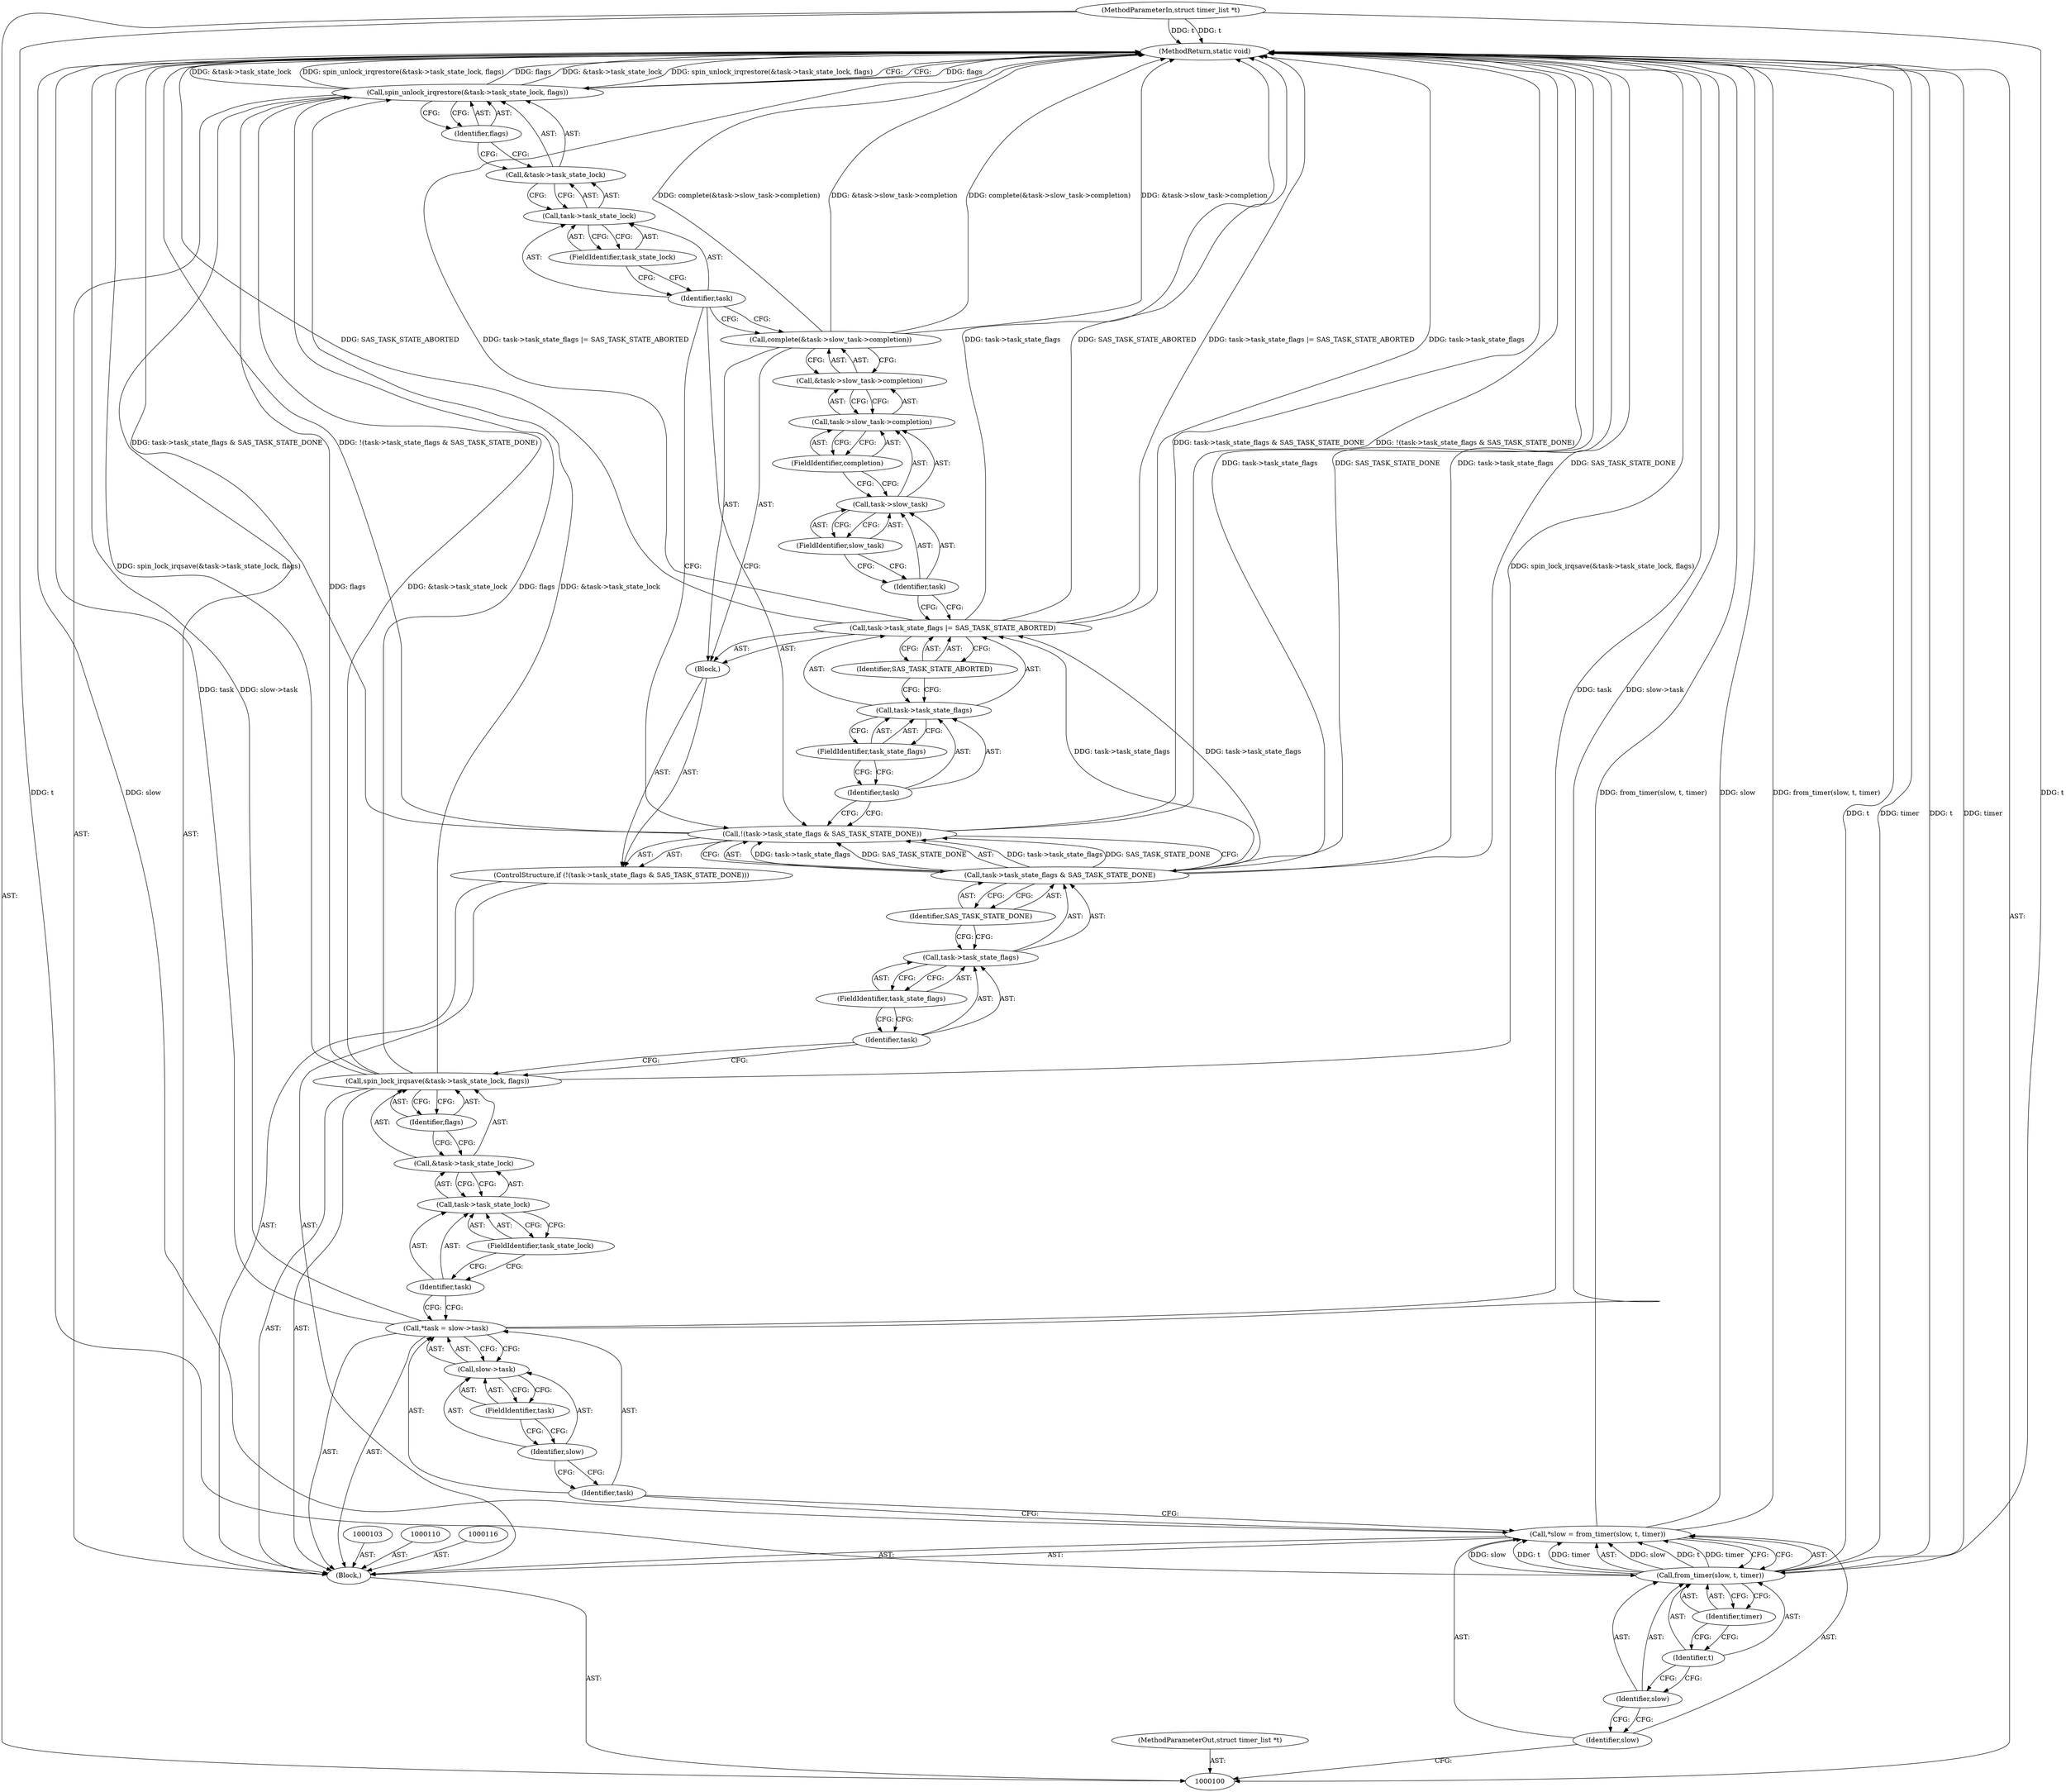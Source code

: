 digraph "0_linux_b90cd6f2b905905fb42671009dc0e27c310a16ae_0" {
"1000149" [label="(MethodReturn,static void)"];
"1000101" [label="(MethodParameterIn,struct timer_list *t)"];
"1000206" [label="(MethodParameterOut,struct timer_list *t)"];
"1000137" [label="(Call,&task->slow_task->completion)"];
"1000138" [label="(Call,task->slow_task->completion)"];
"1000139" [label="(Call,task->slow_task)"];
"1000140" [label="(Identifier,task)"];
"1000141" [label="(FieldIdentifier,slow_task)"];
"1000136" [label="(Call,complete(&task->slow_task->completion))"];
"1000142" [label="(FieldIdentifier,completion)"];
"1000143" [label="(Call,spin_unlock_irqrestore(&task->task_state_lock, flags))"];
"1000144" [label="(Call,&task->task_state_lock)"];
"1000145" [label="(Call,task->task_state_lock)"];
"1000146" [label="(Identifier,task)"];
"1000147" [label="(FieldIdentifier,task_state_lock)"];
"1000148" [label="(Identifier,flags)"];
"1000102" [label="(Block,)"];
"1000104" [label="(Call,*slow = from_timer(slow, t, timer))"];
"1000105" [label="(Identifier,slow)"];
"1000106" [label="(Call,from_timer(slow, t, timer))"];
"1000107" [label="(Identifier,slow)"];
"1000108" [label="(Identifier,t)"];
"1000109" [label="(Identifier,timer)"];
"1000111" [label="(Call,*task = slow->task)"];
"1000112" [label="(Identifier,task)"];
"1000113" [label="(Call,slow->task)"];
"1000114" [label="(Identifier,slow)"];
"1000115" [label="(FieldIdentifier,task)"];
"1000117" [label="(Call,spin_lock_irqsave(&task->task_state_lock, flags))"];
"1000118" [label="(Call,&task->task_state_lock)"];
"1000119" [label="(Call,task->task_state_lock)"];
"1000120" [label="(Identifier,task)"];
"1000121" [label="(FieldIdentifier,task_state_lock)"];
"1000122" [label="(Identifier,flags)"];
"1000123" [label="(ControlStructure,if (!(task->task_state_flags & SAS_TASK_STATE_DONE)))"];
"1000128" [label="(FieldIdentifier,task_state_flags)"];
"1000129" [label="(Identifier,SAS_TASK_STATE_DONE)"];
"1000124" [label="(Call,!(task->task_state_flags & SAS_TASK_STATE_DONE))"];
"1000130" [label="(Block,)"];
"1000125" [label="(Call,task->task_state_flags & SAS_TASK_STATE_DONE)"];
"1000126" [label="(Call,task->task_state_flags)"];
"1000127" [label="(Identifier,task)"];
"1000135" [label="(Identifier,SAS_TASK_STATE_ABORTED)"];
"1000131" [label="(Call,task->task_state_flags |= SAS_TASK_STATE_ABORTED)"];
"1000132" [label="(Call,task->task_state_flags)"];
"1000133" [label="(Identifier,task)"];
"1000134" [label="(FieldIdentifier,task_state_flags)"];
"1000149" -> "1000100"  [label="AST: "];
"1000149" -> "1000143"  [label="CFG: "];
"1000117" -> "1000149"  [label="DDG: spin_lock_irqsave(&task->task_state_lock, flags)"];
"1000125" -> "1000149"  [label="DDG: task->task_state_flags"];
"1000125" -> "1000149"  [label="DDG: SAS_TASK_STATE_DONE"];
"1000124" -> "1000149"  [label="DDG: task->task_state_flags & SAS_TASK_STATE_DONE"];
"1000124" -> "1000149"  [label="DDG: !(task->task_state_flags & SAS_TASK_STATE_DONE)"];
"1000106" -> "1000149"  [label="DDG: t"];
"1000106" -> "1000149"  [label="DDG: timer"];
"1000104" -> "1000149"  [label="DDG: slow"];
"1000104" -> "1000149"  [label="DDG: from_timer(slow, t, timer)"];
"1000131" -> "1000149"  [label="DDG: task->task_state_flags"];
"1000131" -> "1000149"  [label="DDG: SAS_TASK_STATE_ABORTED"];
"1000131" -> "1000149"  [label="DDG: task->task_state_flags |= SAS_TASK_STATE_ABORTED"];
"1000143" -> "1000149"  [label="DDG: flags"];
"1000143" -> "1000149"  [label="DDG: &task->task_state_lock"];
"1000143" -> "1000149"  [label="DDG: spin_unlock_irqrestore(&task->task_state_lock, flags)"];
"1000111" -> "1000149"  [label="DDG: task"];
"1000111" -> "1000149"  [label="DDG: slow->task"];
"1000101" -> "1000149"  [label="DDG: t"];
"1000136" -> "1000149"  [label="DDG: complete(&task->slow_task->completion)"];
"1000136" -> "1000149"  [label="DDG: &task->slow_task->completion"];
"1000101" -> "1000100"  [label="AST: "];
"1000101" -> "1000149"  [label="DDG: t"];
"1000101" -> "1000106"  [label="DDG: t"];
"1000206" -> "1000100"  [label="AST: "];
"1000137" -> "1000136"  [label="AST: "];
"1000137" -> "1000138"  [label="CFG: "];
"1000138" -> "1000137"  [label="AST: "];
"1000136" -> "1000137"  [label="CFG: "];
"1000138" -> "1000137"  [label="AST: "];
"1000138" -> "1000142"  [label="CFG: "];
"1000139" -> "1000138"  [label="AST: "];
"1000142" -> "1000138"  [label="AST: "];
"1000137" -> "1000138"  [label="CFG: "];
"1000139" -> "1000138"  [label="AST: "];
"1000139" -> "1000141"  [label="CFG: "];
"1000140" -> "1000139"  [label="AST: "];
"1000141" -> "1000139"  [label="AST: "];
"1000142" -> "1000139"  [label="CFG: "];
"1000140" -> "1000139"  [label="AST: "];
"1000140" -> "1000131"  [label="CFG: "];
"1000141" -> "1000140"  [label="CFG: "];
"1000141" -> "1000139"  [label="AST: "];
"1000141" -> "1000140"  [label="CFG: "];
"1000139" -> "1000141"  [label="CFG: "];
"1000136" -> "1000130"  [label="AST: "];
"1000136" -> "1000137"  [label="CFG: "];
"1000137" -> "1000136"  [label="AST: "];
"1000146" -> "1000136"  [label="CFG: "];
"1000136" -> "1000149"  [label="DDG: complete(&task->slow_task->completion)"];
"1000136" -> "1000149"  [label="DDG: &task->slow_task->completion"];
"1000142" -> "1000138"  [label="AST: "];
"1000142" -> "1000139"  [label="CFG: "];
"1000138" -> "1000142"  [label="CFG: "];
"1000143" -> "1000102"  [label="AST: "];
"1000143" -> "1000148"  [label="CFG: "];
"1000144" -> "1000143"  [label="AST: "];
"1000148" -> "1000143"  [label="AST: "];
"1000149" -> "1000143"  [label="CFG: "];
"1000143" -> "1000149"  [label="DDG: flags"];
"1000143" -> "1000149"  [label="DDG: &task->task_state_lock"];
"1000143" -> "1000149"  [label="DDG: spin_unlock_irqrestore(&task->task_state_lock, flags)"];
"1000117" -> "1000143"  [label="DDG: &task->task_state_lock"];
"1000117" -> "1000143"  [label="DDG: flags"];
"1000144" -> "1000143"  [label="AST: "];
"1000144" -> "1000145"  [label="CFG: "];
"1000145" -> "1000144"  [label="AST: "];
"1000148" -> "1000144"  [label="CFG: "];
"1000145" -> "1000144"  [label="AST: "];
"1000145" -> "1000147"  [label="CFG: "];
"1000146" -> "1000145"  [label="AST: "];
"1000147" -> "1000145"  [label="AST: "];
"1000144" -> "1000145"  [label="CFG: "];
"1000146" -> "1000145"  [label="AST: "];
"1000146" -> "1000136"  [label="CFG: "];
"1000146" -> "1000124"  [label="CFG: "];
"1000147" -> "1000146"  [label="CFG: "];
"1000147" -> "1000145"  [label="AST: "];
"1000147" -> "1000146"  [label="CFG: "];
"1000145" -> "1000147"  [label="CFG: "];
"1000148" -> "1000143"  [label="AST: "];
"1000148" -> "1000144"  [label="CFG: "];
"1000143" -> "1000148"  [label="CFG: "];
"1000102" -> "1000100"  [label="AST: "];
"1000103" -> "1000102"  [label="AST: "];
"1000104" -> "1000102"  [label="AST: "];
"1000110" -> "1000102"  [label="AST: "];
"1000111" -> "1000102"  [label="AST: "];
"1000116" -> "1000102"  [label="AST: "];
"1000117" -> "1000102"  [label="AST: "];
"1000123" -> "1000102"  [label="AST: "];
"1000143" -> "1000102"  [label="AST: "];
"1000104" -> "1000102"  [label="AST: "];
"1000104" -> "1000106"  [label="CFG: "];
"1000105" -> "1000104"  [label="AST: "];
"1000106" -> "1000104"  [label="AST: "];
"1000112" -> "1000104"  [label="CFG: "];
"1000104" -> "1000149"  [label="DDG: slow"];
"1000104" -> "1000149"  [label="DDG: from_timer(slow, t, timer)"];
"1000106" -> "1000104"  [label="DDG: slow"];
"1000106" -> "1000104"  [label="DDG: t"];
"1000106" -> "1000104"  [label="DDG: timer"];
"1000105" -> "1000104"  [label="AST: "];
"1000105" -> "1000100"  [label="CFG: "];
"1000107" -> "1000105"  [label="CFG: "];
"1000106" -> "1000104"  [label="AST: "];
"1000106" -> "1000109"  [label="CFG: "];
"1000107" -> "1000106"  [label="AST: "];
"1000108" -> "1000106"  [label="AST: "];
"1000109" -> "1000106"  [label="AST: "];
"1000104" -> "1000106"  [label="CFG: "];
"1000106" -> "1000149"  [label="DDG: t"];
"1000106" -> "1000149"  [label="DDG: timer"];
"1000106" -> "1000104"  [label="DDG: slow"];
"1000106" -> "1000104"  [label="DDG: t"];
"1000106" -> "1000104"  [label="DDG: timer"];
"1000101" -> "1000106"  [label="DDG: t"];
"1000107" -> "1000106"  [label="AST: "];
"1000107" -> "1000105"  [label="CFG: "];
"1000108" -> "1000107"  [label="CFG: "];
"1000108" -> "1000106"  [label="AST: "];
"1000108" -> "1000107"  [label="CFG: "];
"1000109" -> "1000108"  [label="CFG: "];
"1000109" -> "1000106"  [label="AST: "];
"1000109" -> "1000108"  [label="CFG: "];
"1000106" -> "1000109"  [label="CFG: "];
"1000111" -> "1000102"  [label="AST: "];
"1000111" -> "1000113"  [label="CFG: "];
"1000112" -> "1000111"  [label="AST: "];
"1000113" -> "1000111"  [label="AST: "];
"1000120" -> "1000111"  [label="CFG: "];
"1000111" -> "1000149"  [label="DDG: task"];
"1000111" -> "1000149"  [label="DDG: slow->task"];
"1000112" -> "1000111"  [label="AST: "];
"1000112" -> "1000104"  [label="CFG: "];
"1000114" -> "1000112"  [label="CFG: "];
"1000113" -> "1000111"  [label="AST: "];
"1000113" -> "1000115"  [label="CFG: "];
"1000114" -> "1000113"  [label="AST: "];
"1000115" -> "1000113"  [label="AST: "];
"1000111" -> "1000113"  [label="CFG: "];
"1000114" -> "1000113"  [label="AST: "];
"1000114" -> "1000112"  [label="CFG: "];
"1000115" -> "1000114"  [label="CFG: "];
"1000115" -> "1000113"  [label="AST: "];
"1000115" -> "1000114"  [label="CFG: "];
"1000113" -> "1000115"  [label="CFG: "];
"1000117" -> "1000102"  [label="AST: "];
"1000117" -> "1000122"  [label="CFG: "];
"1000118" -> "1000117"  [label="AST: "];
"1000122" -> "1000117"  [label="AST: "];
"1000127" -> "1000117"  [label="CFG: "];
"1000117" -> "1000149"  [label="DDG: spin_lock_irqsave(&task->task_state_lock, flags)"];
"1000117" -> "1000143"  [label="DDG: &task->task_state_lock"];
"1000117" -> "1000143"  [label="DDG: flags"];
"1000118" -> "1000117"  [label="AST: "];
"1000118" -> "1000119"  [label="CFG: "];
"1000119" -> "1000118"  [label="AST: "];
"1000122" -> "1000118"  [label="CFG: "];
"1000119" -> "1000118"  [label="AST: "];
"1000119" -> "1000121"  [label="CFG: "];
"1000120" -> "1000119"  [label="AST: "];
"1000121" -> "1000119"  [label="AST: "];
"1000118" -> "1000119"  [label="CFG: "];
"1000120" -> "1000119"  [label="AST: "];
"1000120" -> "1000111"  [label="CFG: "];
"1000121" -> "1000120"  [label="CFG: "];
"1000121" -> "1000119"  [label="AST: "];
"1000121" -> "1000120"  [label="CFG: "];
"1000119" -> "1000121"  [label="CFG: "];
"1000122" -> "1000117"  [label="AST: "];
"1000122" -> "1000118"  [label="CFG: "];
"1000117" -> "1000122"  [label="CFG: "];
"1000123" -> "1000102"  [label="AST: "];
"1000124" -> "1000123"  [label="AST: "];
"1000130" -> "1000123"  [label="AST: "];
"1000128" -> "1000126"  [label="AST: "];
"1000128" -> "1000127"  [label="CFG: "];
"1000126" -> "1000128"  [label="CFG: "];
"1000129" -> "1000125"  [label="AST: "];
"1000129" -> "1000126"  [label="CFG: "];
"1000125" -> "1000129"  [label="CFG: "];
"1000124" -> "1000123"  [label="AST: "];
"1000124" -> "1000125"  [label="CFG: "];
"1000125" -> "1000124"  [label="AST: "];
"1000133" -> "1000124"  [label="CFG: "];
"1000146" -> "1000124"  [label="CFG: "];
"1000124" -> "1000149"  [label="DDG: task->task_state_flags & SAS_TASK_STATE_DONE"];
"1000124" -> "1000149"  [label="DDG: !(task->task_state_flags & SAS_TASK_STATE_DONE)"];
"1000125" -> "1000124"  [label="DDG: task->task_state_flags"];
"1000125" -> "1000124"  [label="DDG: SAS_TASK_STATE_DONE"];
"1000130" -> "1000123"  [label="AST: "];
"1000131" -> "1000130"  [label="AST: "];
"1000136" -> "1000130"  [label="AST: "];
"1000125" -> "1000124"  [label="AST: "];
"1000125" -> "1000129"  [label="CFG: "];
"1000126" -> "1000125"  [label="AST: "];
"1000129" -> "1000125"  [label="AST: "];
"1000124" -> "1000125"  [label="CFG: "];
"1000125" -> "1000149"  [label="DDG: task->task_state_flags"];
"1000125" -> "1000149"  [label="DDG: SAS_TASK_STATE_DONE"];
"1000125" -> "1000124"  [label="DDG: task->task_state_flags"];
"1000125" -> "1000124"  [label="DDG: SAS_TASK_STATE_DONE"];
"1000125" -> "1000131"  [label="DDG: task->task_state_flags"];
"1000126" -> "1000125"  [label="AST: "];
"1000126" -> "1000128"  [label="CFG: "];
"1000127" -> "1000126"  [label="AST: "];
"1000128" -> "1000126"  [label="AST: "];
"1000129" -> "1000126"  [label="CFG: "];
"1000127" -> "1000126"  [label="AST: "];
"1000127" -> "1000117"  [label="CFG: "];
"1000128" -> "1000127"  [label="CFG: "];
"1000135" -> "1000131"  [label="AST: "];
"1000135" -> "1000132"  [label="CFG: "];
"1000131" -> "1000135"  [label="CFG: "];
"1000131" -> "1000130"  [label="AST: "];
"1000131" -> "1000135"  [label="CFG: "];
"1000132" -> "1000131"  [label="AST: "];
"1000135" -> "1000131"  [label="AST: "];
"1000140" -> "1000131"  [label="CFG: "];
"1000131" -> "1000149"  [label="DDG: task->task_state_flags"];
"1000131" -> "1000149"  [label="DDG: SAS_TASK_STATE_ABORTED"];
"1000131" -> "1000149"  [label="DDG: task->task_state_flags |= SAS_TASK_STATE_ABORTED"];
"1000125" -> "1000131"  [label="DDG: task->task_state_flags"];
"1000132" -> "1000131"  [label="AST: "];
"1000132" -> "1000134"  [label="CFG: "];
"1000133" -> "1000132"  [label="AST: "];
"1000134" -> "1000132"  [label="AST: "];
"1000135" -> "1000132"  [label="CFG: "];
"1000133" -> "1000132"  [label="AST: "];
"1000133" -> "1000124"  [label="CFG: "];
"1000134" -> "1000133"  [label="CFG: "];
"1000134" -> "1000132"  [label="AST: "];
"1000134" -> "1000133"  [label="CFG: "];
"1000132" -> "1000134"  [label="CFG: "];
}
